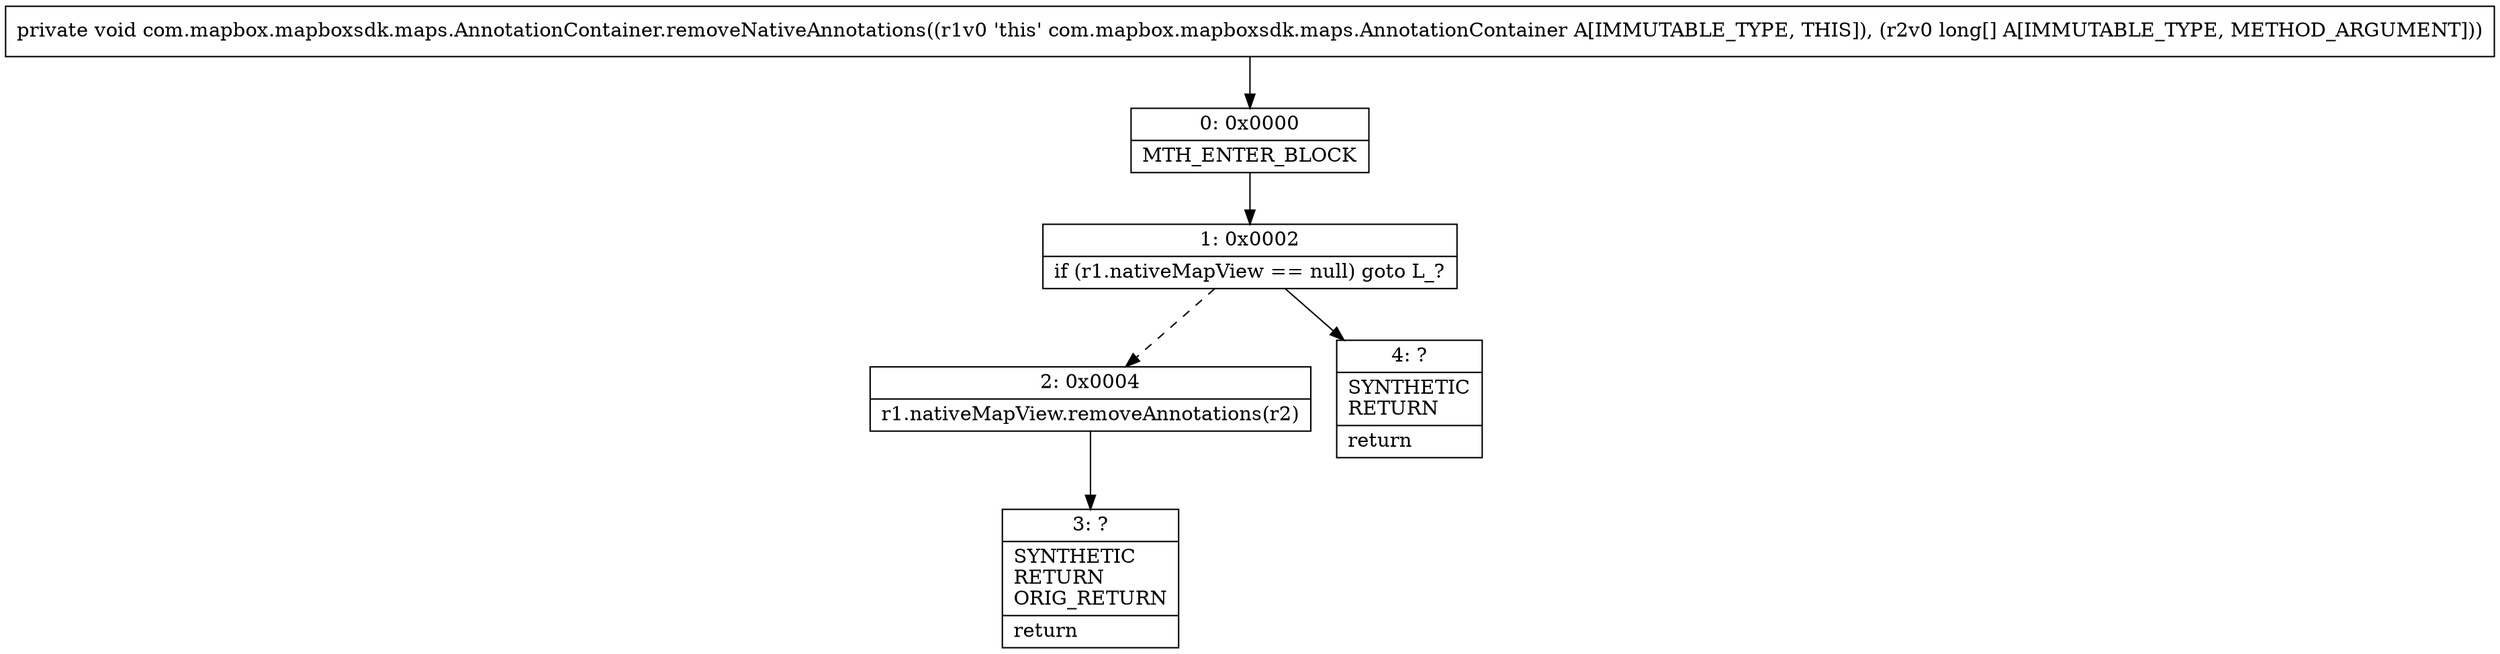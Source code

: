 digraph "CFG forcom.mapbox.mapboxsdk.maps.AnnotationContainer.removeNativeAnnotations([J)V" {
Node_0 [shape=record,label="{0\:\ 0x0000|MTH_ENTER_BLOCK\l}"];
Node_1 [shape=record,label="{1\:\ 0x0002|if (r1.nativeMapView == null) goto L_?\l}"];
Node_2 [shape=record,label="{2\:\ 0x0004|r1.nativeMapView.removeAnnotations(r2)\l}"];
Node_3 [shape=record,label="{3\:\ ?|SYNTHETIC\lRETURN\lORIG_RETURN\l|return\l}"];
Node_4 [shape=record,label="{4\:\ ?|SYNTHETIC\lRETURN\l|return\l}"];
MethodNode[shape=record,label="{private void com.mapbox.mapboxsdk.maps.AnnotationContainer.removeNativeAnnotations((r1v0 'this' com.mapbox.mapboxsdk.maps.AnnotationContainer A[IMMUTABLE_TYPE, THIS]), (r2v0 long[] A[IMMUTABLE_TYPE, METHOD_ARGUMENT])) }"];
MethodNode -> Node_0;
Node_0 -> Node_1;
Node_1 -> Node_2[style=dashed];
Node_1 -> Node_4;
Node_2 -> Node_3;
}

